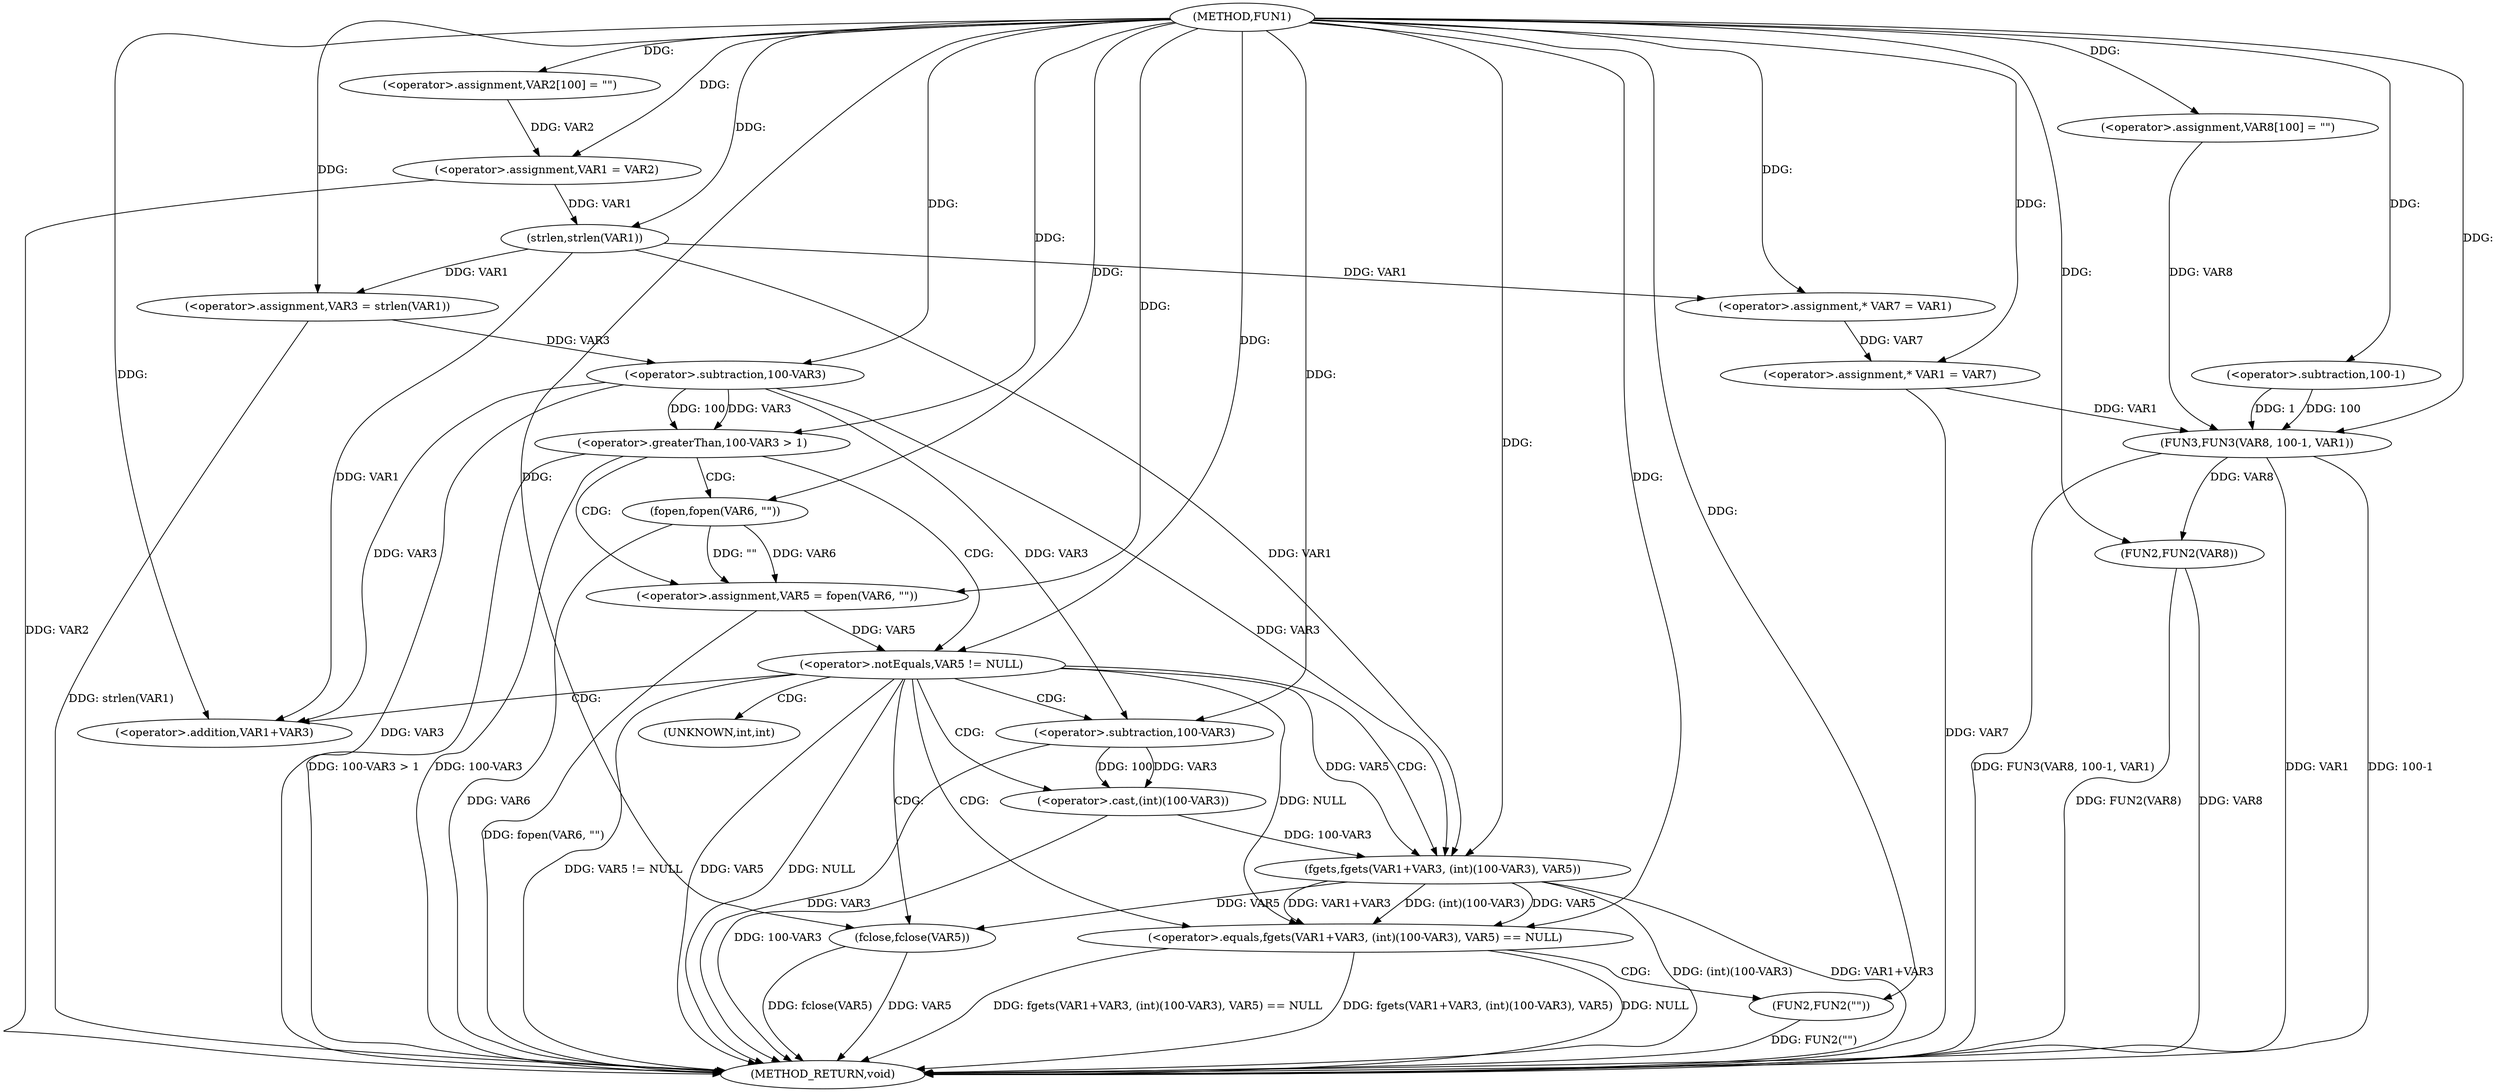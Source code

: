 digraph FUN1 {  
"1000100" [label = "(METHOD,FUN1)" ]
"1000174" [label = "(METHOD_RETURN,void)" ]
"1000104" [label = "(<operator>.assignment,VAR2[100] = \"\")" ]
"1000107" [label = "(<operator>.assignment,VAR1 = VAR2)" ]
"1000112" [label = "(<operator>.assignment,VAR3 = strlen(VAR1))" ]
"1000114" [label = "(strlen,strlen(VAR1))" ]
"1000118" [label = "(<operator>.greaterThan,100-VAR3 > 1)" ]
"1000119" [label = "(<operator>.subtraction,100-VAR3)" ]
"1000124" [label = "(<operator>.assignment,VAR5 = fopen(VAR6, \"\"))" ]
"1000126" [label = "(fopen,fopen(VAR6, \"\"))" ]
"1000130" [label = "(<operator>.notEquals,VAR5 != NULL)" ]
"1000135" [label = "(<operator>.equals,fgets(VAR1+VAR3, (int)(100-VAR3), VAR5) == NULL)" ]
"1000136" [label = "(fgets,fgets(VAR1+VAR3, (int)(100-VAR3), VAR5))" ]
"1000137" [label = "(<operator>.addition,VAR1+VAR3)" ]
"1000140" [label = "(<operator>.cast,(int)(100-VAR3))" ]
"1000142" [label = "(<operator>.subtraction,100-VAR3)" ]
"1000148" [label = "(FUN2,FUN2(\"\"))" ]
"1000150" [label = "(fclose,fclose(VAR5))" ]
"1000154" [label = "(<operator>.assignment,* VAR7 = VAR1)" ]
"1000158" [label = "(<operator>.assignment,* VAR1 = VAR7)" ]
"1000163" [label = "(<operator>.assignment,VAR8[100] = \"\")" ]
"1000166" [label = "(FUN3,FUN3(VAR8, 100-1, VAR1))" ]
"1000168" [label = "(<operator>.subtraction,100-1)" ]
"1000172" [label = "(FUN2,FUN2(VAR8))" ]
"1000141" [label = "(UNKNOWN,int,int)" ]
  "1000130" -> "1000174"  [ label = "DDG: NULL"] 
  "1000119" -> "1000174"  [ label = "DDG: VAR3"] 
  "1000148" -> "1000174"  [ label = "DDG: FUN2(\"\")"] 
  "1000126" -> "1000174"  [ label = "DDG: VAR6"] 
  "1000118" -> "1000174"  [ label = "DDG: 100-VAR3 > 1"] 
  "1000150" -> "1000174"  [ label = "DDG: fclose(VAR5)"] 
  "1000118" -> "1000174"  [ label = "DDG: 100-VAR3"] 
  "1000166" -> "1000174"  [ label = "DDG: 100-1"] 
  "1000130" -> "1000174"  [ label = "DDG: VAR5 != NULL"] 
  "1000124" -> "1000174"  [ label = "DDG: fopen(VAR6, \"\")"] 
  "1000172" -> "1000174"  [ label = "DDG: FUN2(VAR8)"] 
  "1000140" -> "1000174"  [ label = "DDG: 100-VAR3"] 
  "1000150" -> "1000174"  [ label = "DDG: VAR5"] 
  "1000112" -> "1000174"  [ label = "DDG: strlen(VAR1)"] 
  "1000158" -> "1000174"  [ label = "DDG: VAR7"] 
  "1000166" -> "1000174"  [ label = "DDG: FUN3(VAR8, 100-1, VAR1)"] 
  "1000136" -> "1000174"  [ label = "DDG: (int)(100-VAR3)"] 
  "1000142" -> "1000174"  [ label = "DDG: VAR3"] 
  "1000135" -> "1000174"  [ label = "DDG: fgets(VAR1+VAR3, (int)(100-VAR3), VAR5) == NULL"] 
  "1000172" -> "1000174"  [ label = "DDG: VAR8"] 
  "1000135" -> "1000174"  [ label = "DDG: fgets(VAR1+VAR3, (int)(100-VAR3), VAR5)"] 
  "1000166" -> "1000174"  [ label = "DDG: VAR1"] 
  "1000135" -> "1000174"  [ label = "DDG: NULL"] 
  "1000136" -> "1000174"  [ label = "DDG: VAR1+VAR3"] 
  "1000107" -> "1000174"  [ label = "DDG: VAR2"] 
  "1000130" -> "1000174"  [ label = "DDG: VAR5"] 
  "1000100" -> "1000104"  [ label = "DDG: "] 
  "1000104" -> "1000107"  [ label = "DDG: VAR2"] 
  "1000100" -> "1000107"  [ label = "DDG: "] 
  "1000114" -> "1000112"  [ label = "DDG: VAR1"] 
  "1000100" -> "1000112"  [ label = "DDG: "] 
  "1000107" -> "1000114"  [ label = "DDG: VAR1"] 
  "1000100" -> "1000114"  [ label = "DDG: "] 
  "1000119" -> "1000118"  [ label = "DDG: 100"] 
  "1000119" -> "1000118"  [ label = "DDG: VAR3"] 
  "1000100" -> "1000119"  [ label = "DDG: "] 
  "1000112" -> "1000119"  [ label = "DDG: VAR3"] 
  "1000100" -> "1000118"  [ label = "DDG: "] 
  "1000126" -> "1000124"  [ label = "DDG: VAR6"] 
  "1000126" -> "1000124"  [ label = "DDG: \"\""] 
  "1000100" -> "1000124"  [ label = "DDG: "] 
  "1000100" -> "1000126"  [ label = "DDG: "] 
  "1000124" -> "1000130"  [ label = "DDG: VAR5"] 
  "1000100" -> "1000130"  [ label = "DDG: "] 
  "1000136" -> "1000135"  [ label = "DDG: VAR1+VAR3"] 
  "1000136" -> "1000135"  [ label = "DDG: (int)(100-VAR3)"] 
  "1000136" -> "1000135"  [ label = "DDG: VAR5"] 
  "1000114" -> "1000136"  [ label = "DDG: VAR1"] 
  "1000100" -> "1000136"  [ label = "DDG: "] 
  "1000119" -> "1000136"  [ label = "DDG: VAR3"] 
  "1000114" -> "1000137"  [ label = "DDG: VAR1"] 
  "1000100" -> "1000137"  [ label = "DDG: "] 
  "1000119" -> "1000137"  [ label = "DDG: VAR3"] 
  "1000140" -> "1000136"  [ label = "DDG: 100-VAR3"] 
  "1000142" -> "1000140"  [ label = "DDG: 100"] 
  "1000142" -> "1000140"  [ label = "DDG: VAR3"] 
  "1000100" -> "1000142"  [ label = "DDG: "] 
  "1000119" -> "1000142"  [ label = "DDG: VAR3"] 
  "1000130" -> "1000136"  [ label = "DDG: VAR5"] 
  "1000130" -> "1000135"  [ label = "DDG: NULL"] 
  "1000100" -> "1000135"  [ label = "DDG: "] 
  "1000100" -> "1000148"  [ label = "DDG: "] 
  "1000136" -> "1000150"  [ label = "DDG: VAR5"] 
  "1000100" -> "1000150"  [ label = "DDG: "] 
  "1000114" -> "1000154"  [ label = "DDG: VAR1"] 
  "1000100" -> "1000154"  [ label = "DDG: "] 
  "1000154" -> "1000158"  [ label = "DDG: VAR7"] 
  "1000100" -> "1000158"  [ label = "DDG: "] 
  "1000100" -> "1000163"  [ label = "DDG: "] 
  "1000163" -> "1000166"  [ label = "DDG: VAR8"] 
  "1000100" -> "1000166"  [ label = "DDG: "] 
  "1000168" -> "1000166"  [ label = "DDG: 100"] 
  "1000168" -> "1000166"  [ label = "DDG: 1"] 
  "1000100" -> "1000168"  [ label = "DDG: "] 
  "1000158" -> "1000166"  [ label = "DDG: VAR1"] 
  "1000166" -> "1000172"  [ label = "DDG: VAR8"] 
  "1000100" -> "1000172"  [ label = "DDG: "] 
  "1000118" -> "1000126"  [ label = "CDG: "] 
  "1000118" -> "1000124"  [ label = "CDG: "] 
  "1000118" -> "1000130"  [ label = "CDG: "] 
  "1000130" -> "1000142"  [ label = "CDG: "] 
  "1000130" -> "1000137"  [ label = "CDG: "] 
  "1000130" -> "1000141"  [ label = "CDG: "] 
  "1000130" -> "1000150"  [ label = "CDG: "] 
  "1000130" -> "1000135"  [ label = "CDG: "] 
  "1000130" -> "1000136"  [ label = "CDG: "] 
  "1000130" -> "1000140"  [ label = "CDG: "] 
  "1000135" -> "1000148"  [ label = "CDG: "] 
}
